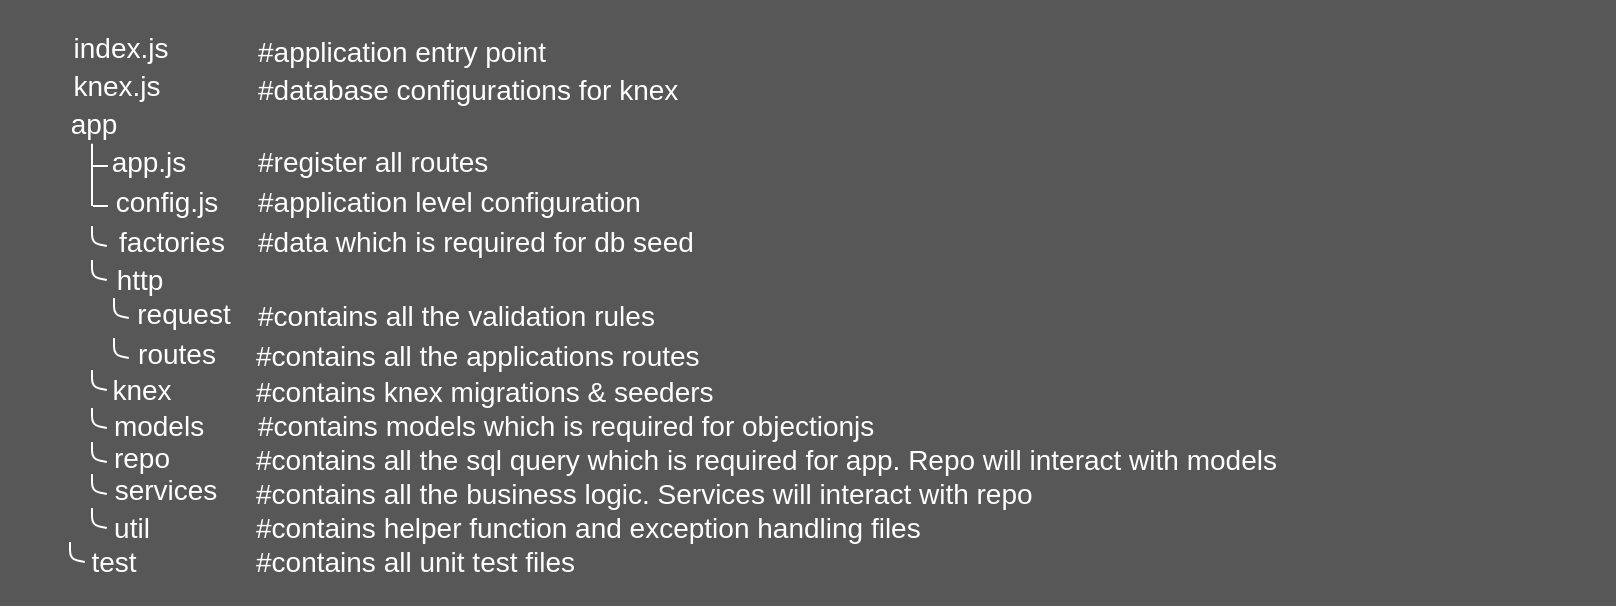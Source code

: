 <mxfile version="10.6.6" type="device"><diagram id="g-JOE12aszC9z9z2kkxg" name="Page-1"><mxGraphModel dx="933" dy="1102" grid="0" gridSize="10" guides="1" tooltips="1" connect="1" arrows="1" fold="1" page="0" pageScale="1" pageWidth="850" pageHeight="1100" background="none" math="0" shadow="0"><root><mxCell id="0"/><mxCell id="1" parent="0"/><mxCell id="FKf92T7PFHApD9ajKV0p-1" value="" style="rounded=0;whiteSpace=wrap;html=1;fillColor=#575757;fontSize=14;fontColor=#BABABA;strokeColor=none;" vertex="1" parent="1"><mxGeometry x="-116" y="-551" width="808" height="303" as="geometry"/></mxCell><mxCell id="FKf92T7PFHApD9ajKV0p-2" value="&lt;font style=&quot;font-size: 14px;&quot; color=&quot;#FFFFFF&quot;&gt;app&lt;/font&gt;" style="text;html=1;strokeColor=none;fillColor=none;align=center;verticalAlign=middle;whiteSpace=wrap;rounded=0;fontSize=14;" vertex="1" parent="1"><mxGeometry x="-89" y="-499" width="40" height="20" as="geometry"/></mxCell><mxCell id="FKf92T7PFHApD9ajKV0p-6" value="&lt;font style=&quot;font-size: 14px;&quot; color=&quot;#FFFFFF&quot;&gt;index&lt;/font&gt;&lt;font style=&quot;font-size: 14px;&quot; color=&quot;#FFFFFF&quot;&gt;.js&lt;/font&gt;" style="text;html=1;strokeColor=none;fillColor=none;align=center;verticalAlign=middle;whiteSpace=wrap;rounded=0;fontSize=14;" vertex="1" parent="1"><mxGeometry x="-82" y="-537" width="53" height="20" as="geometry"/></mxCell><mxCell id="FKf92T7PFHApD9ajKV0p-7" value="" style="group;fontSize=14;" vertex="1" connectable="0" parent="1"><mxGeometry x="-70" y="-444" width="80" height="22" as="geometry"/></mxCell><mxCell id="FKf92T7PFHApD9ajKV0p-3" value="" style="endArrow=none;html=1;fontSize=14;strokeColor=#FFFFFF;strokeWidth=1;exitX=-0.009;exitY=0.602;exitDx=0;exitDy=0;exitPerimeter=0;" edge="1" parent="FKf92T7PFHApD9ajKV0p-7"><mxGeometry width="50" height="50" relative="1" as="geometry"><mxPoint x="7.395" y="16.047" as="sourcePoint"/><mxPoint y="6" as="targetPoint"/><Array as="points"><mxPoint y="14.5"/></Array></mxGeometry></mxCell><mxCell id="FKf92T7PFHApD9ajKV0p-5" value="&lt;font style=&quot;font-size: 14px;&quot; color=&quot;#FFFFFF&quot;&gt;factories&lt;/font&gt;" style="text;html=1;strokeColor=none;fillColor=none;align=center;verticalAlign=middle;whiteSpace=wrap;rounded=0;fontSize=14;" vertex="1" parent="FKf92T7PFHApD9ajKV0p-7"><mxGeometry x="8" y="4" width="64" height="20" as="geometry"/></mxCell><mxCell id="FKf92T7PFHApD9ajKV0p-9" value="" style="endArrow=none;html=1;strokeColor=#FFFFFF;strokeWidth=1;fontSize=14;exitX=0.06;exitY=0.352;exitDx=0;exitDy=0;exitPerimeter=0;" edge="1" parent="1"><mxGeometry width="50" height="50" relative="1" as="geometry"><mxPoint x="-70" y="-479.143" as="sourcePoint"/><mxPoint x="-70" y="-448" as="targetPoint"/></mxGeometry></mxCell><mxCell id="FKf92T7PFHApD9ajKV0p-10" value="&lt;font style=&quot;font-size: 14px;&quot; color=&quot;#FFFFFF&quot;&gt;app.js&lt;/font&gt;" style="text;html=1;strokeColor=none;fillColor=none;align=center;verticalAlign=middle;whiteSpace=wrap;rounded=0;fontSize=14;" vertex="1" parent="1"><mxGeometry x="-68" y="-480" width="53" height="20" as="geometry"/></mxCell><mxCell id="FKf92T7PFHApD9ajKV0p-11" value="&lt;font style=&quot;font-size: 14px;&quot; color=&quot;#FFFFFF&quot;&gt;knex&lt;/font&gt;&lt;font style=&quot;font-size: 14px;&quot; color=&quot;#FFFFFF&quot;&gt;.js&lt;/font&gt;" style="text;html=1;strokeColor=none;fillColor=none;align=center;verticalAlign=middle;whiteSpace=wrap;rounded=0;fontSize=14;" vertex="1" parent="1"><mxGeometry x="-84" y="-518" width="53" height="20" as="geometry"/></mxCell><mxCell id="FKf92T7PFHApD9ajKV0p-12" value="&lt;font style=&quot;font-size: 14px;&quot; color=&quot;#FFFFFF&quot;&gt;config.js&lt;/font&gt;" style="text;html=1;strokeColor=none;fillColor=none;align=center;verticalAlign=middle;whiteSpace=wrap;rounded=0;fontSize=14;" vertex="1" parent="1"><mxGeometry x="-59" y="-460" width="53" height="20" as="geometry"/></mxCell><mxCell id="FKf92T7PFHApD9ajKV0p-13" value="" style="endArrow=none;html=1;strokeColor=#FFFFFF;strokeWidth=1;fontSize=14;" edge="1" parent="1"><mxGeometry width="50" height="50" relative="1" as="geometry"><mxPoint x="-69.5" y="-468" as="sourcePoint"/><mxPoint x="-62" y="-468" as="targetPoint"/></mxGeometry></mxCell><mxCell id="FKf92T7PFHApD9ajKV0p-14" value="" style="endArrow=none;html=1;strokeColor=#FFFFFF;strokeWidth=1;fontSize=14;" edge="1" parent="1"><mxGeometry width="50" height="50" relative="1" as="geometry"><mxPoint x="-69.5" y="-448" as="sourcePoint"/><mxPoint x="-62" y="-448" as="targetPoint"/></mxGeometry></mxCell><mxCell id="FKf92T7PFHApD9ajKV0p-19" value="&lt;font style=&quot;font-size: 14px;&quot; color=&quot;#FFFFFF&quot;&gt;http&lt;/font&gt;" style="text;html=1;strokeColor=none;fillColor=none;align=center;verticalAlign=middle;whiteSpace=wrap;rounded=0;fontSize=14;" vertex="1" parent="1"><mxGeometry x="-62" y="-421" width="32" height="20" as="geometry"/></mxCell><mxCell id="FKf92T7PFHApD9ajKV0p-20" value="" style="endArrow=none;html=1;fontSize=14;strokeColor=#FFFFFF;strokeWidth=1;exitX=-0.009;exitY=0.602;exitDx=0;exitDy=0;exitPerimeter=0;" edge="1" parent="1"><mxGeometry width="50" height="50" relative="1" as="geometry"><mxPoint x="-62.605" y="-410.953" as="sourcePoint"/><mxPoint x="-70" y="-421" as="targetPoint"/><Array as="points"><mxPoint x="-70" y="-412.5"/></Array></mxGeometry></mxCell><mxCell id="FKf92T7PFHApD9ajKV0p-21" value="&lt;font style=&quot;font-size: 14px;&quot; color=&quot;#FFFFFF&quot;&gt;request&lt;/font&gt;" style="text;html=1;strokeColor=none;fillColor=none;align=center;verticalAlign=middle;whiteSpace=wrap;rounded=0;fontSize=14;" vertex="1" parent="1"><mxGeometry x="-52" y="-404" width="56" height="20" as="geometry"/></mxCell><mxCell id="FKf92T7PFHApD9ajKV0p-22" value="" style="endArrow=none;html=1;fontSize=14;strokeColor=#FFFFFF;strokeWidth=1;exitX=-0.009;exitY=0.602;exitDx=0;exitDy=0;exitPerimeter=0;" edge="1" parent="1"><mxGeometry width="50" height="50" relative="1" as="geometry"><mxPoint x="-51.605" y="-391.953" as="sourcePoint"/><mxPoint x="-59" y="-402" as="targetPoint"/><Array as="points"><mxPoint x="-59" y="-393.5"/></Array></mxGeometry></mxCell><mxCell id="FKf92T7PFHApD9ajKV0p-25" value="&lt;font style=&quot;font-size: 14px;&quot; color=&quot;#FFFFFF&quot;&gt;routes&lt;/font&gt;" style="text;html=1;strokeColor=none;fillColor=none;align=center;verticalAlign=middle;whiteSpace=wrap;rounded=0;fontSize=14;" vertex="1" parent="1"><mxGeometry x="-52" y="-384" width="49" height="20" as="geometry"/></mxCell><mxCell id="FKf92T7PFHApD9ajKV0p-26" value="" style="endArrow=none;html=1;fontSize=14;strokeColor=#FFFFFF;strokeWidth=1;exitX=-0.009;exitY=0.602;exitDx=0;exitDy=0;exitPerimeter=0;" edge="1" parent="1"><mxGeometry width="50" height="50" relative="1" as="geometry"><mxPoint x="-51.605" y="-371.953" as="sourcePoint"/><mxPoint x="-59" y="-382" as="targetPoint"/><Array as="points"><mxPoint x="-59" y="-373.5"/></Array></mxGeometry></mxCell><mxCell id="FKf92T7PFHApD9ajKV0p-27" value="&lt;font style=&quot;font-size: 14px;&quot; color=&quot;#FFFFFF&quot;&gt;knex&lt;/font&gt;" style="text;html=1;strokeColor=none;fillColor=none;align=center;verticalAlign=middle;whiteSpace=wrap;rounded=0;fontSize=14;" vertex="1" parent="1"><mxGeometry x="-61" y="-366" width="32" height="20" as="geometry"/></mxCell><mxCell id="FKf92T7PFHApD9ajKV0p-28" value="" style="endArrow=none;html=1;fontSize=14;strokeColor=#FFFFFF;strokeWidth=1;exitX=-0.009;exitY=0.602;exitDx=0;exitDy=0;exitPerimeter=0;" edge="1" parent="1"><mxGeometry width="50" height="50" relative="1" as="geometry"><mxPoint x="-62.605" y="-355.953" as="sourcePoint"/><mxPoint x="-70" y="-366" as="targetPoint"/><Array as="points"><mxPoint x="-70" y="-357.5"/></Array></mxGeometry></mxCell><mxCell id="FKf92T7PFHApD9ajKV0p-29" value="&lt;font style=&quot;font-size: 14px;&quot; color=&quot;#FFFFFF&quot;&gt;models&lt;/font&gt;" style="text;html=1;strokeColor=none;fillColor=none;align=center;verticalAlign=middle;whiteSpace=wrap;rounded=0;fontSize=14;" vertex="1" parent="1"><mxGeometry x="-60" y="-348" width="47" height="20" as="geometry"/></mxCell><mxCell id="FKf92T7PFHApD9ajKV0p-30" value="" style="endArrow=none;html=1;fontSize=14;strokeColor=#FFFFFF;strokeWidth=1;exitX=-0.009;exitY=0.602;exitDx=0;exitDy=0;exitPerimeter=0;" edge="1" parent="1"><mxGeometry width="50" height="50" relative="1" as="geometry"><mxPoint x="-62.605" y="-336.953" as="sourcePoint"/><mxPoint x="-70" y="-347" as="targetPoint"/><Array as="points"><mxPoint x="-70" y="-338.5"/></Array></mxGeometry></mxCell><mxCell id="FKf92T7PFHApD9ajKV0p-32" value="&lt;font style=&quot;font-size: 14px;&quot; color=&quot;#FFFFFF&quot;&gt;repo&lt;/font&gt;" style="text;html=1;strokeColor=none;fillColor=none;align=center;verticalAlign=middle;whiteSpace=wrap;rounded=0;fontSize=14;" vertex="1" parent="1"><mxGeometry x="-61" y="-332" width="32" height="20" as="geometry"/></mxCell><mxCell id="FKf92T7PFHApD9ajKV0p-33" value="" style="endArrow=none;html=1;fontSize=14;strokeColor=#FFFFFF;strokeWidth=1;exitX=-0.009;exitY=0.602;exitDx=0;exitDy=0;exitPerimeter=0;" edge="1" parent="1"><mxGeometry width="50" height="50" relative="1" as="geometry"><mxPoint x="-62.605" y="-319.953" as="sourcePoint"/><mxPoint x="-70" y="-330" as="targetPoint"/><Array as="points"><mxPoint x="-70" y="-321.5"/></Array></mxGeometry></mxCell><mxCell id="FKf92T7PFHApD9ajKV0p-36" value="&lt;font style=&quot;font-size: 14px;&quot; color=&quot;#FFFFFF&quot;&gt;services&lt;/font&gt;" style="text;html=1;strokeColor=none;fillColor=none;align=center;verticalAlign=middle;whiteSpace=wrap;rounded=0;fontSize=14;" vertex="1" parent="1"><mxGeometry x="-61" y="-316" width="56" height="20" as="geometry"/></mxCell><mxCell id="FKf92T7PFHApD9ajKV0p-37" value="" style="endArrow=none;html=1;fontSize=14;strokeColor=#FFFFFF;strokeWidth=1;exitX=-0.009;exitY=0.602;exitDx=0;exitDy=0;exitPerimeter=0;" edge="1" parent="1"><mxGeometry width="50" height="50" relative="1" as="geometry"><mxPoint x="-62.605" y="-303.953" as="sourcePoint"/><mxPoint x="-70" y="-314" as="targetPoint"/><Array as="points"><mxPoint x="-70" y="-305.5"/></Array></mxGeometry></mxCell><mxCell id="FKf92T7PFHApD9ajKV0p-38" value="&lt;font style=&quot;font-size: 14px;&quot; color=&quot;#FFFFFF&quot;&gt;util&lt;/font&gt;" style="text;html=1;strokeColor=none;fillColor=none;align=center;verticalAlign=middle;whiteSpace=wrap;rounded=0;fontSize=14;" vertex="1" parent="1"><mxGeometry x="-61" y="-297" width="22" height="20" as="geometry"/></mxCell><mxCell id="FKf92T7PFHApD9ajKV0p-39" value="" style="endArrow=none;html=1;fontSize=14;strokeColor=#FFFFFF;strokeWidth=1;exitX=-0.009;exitY=0.602;exitDx=0;exitDy=0;exitPerimeter=0;" edge="1" parent="1"><mxGeometry width="50" height="50" relative="1" as="geometry"><mxPoint x="-62.605" y="-286.953" as="sourcePoint"/><mxPoint x="-70" y="-297" as="targetPoint"/><Array as="points"><mxPoint x="-70" y="-288.5"/></Array></mxGeometry></mxCell><mxCell id="FKf92T7PFHApD9ajKV0p-41" value="&lt;div style=&quot;font-size: 14px;&quot; align=&quot;left&quot;&gt;#application entry point&lt;br style=&quot;font-size: 14px;&quot;&gt;&lt;/div&gt;" style="text;html=1;strokeColor=none;fillColor=none;align=left;verticalAlign=middle;whiteSpace=wrap;rounded=0;fontSize=14;fontColor=#FFFFFF;" vertex="1" parent="1"><mxGeometry x="11" y="-535" width="190" height="20" as="geometry"/></mxCell><mxCell id="FKf92T7PFHApD9ajKV0p-42" value="&lt;div style=&quot;font-size: 14px;&quot; align=&quot;left&quot;&gt;#database configurations for knex&lt;br style=&quot;font-size: 14px;&quot;&gt;&lt;/div&gt;" style="text;html=1;strokeColor=none;fillColor=none;align=left;verticalAlign=middle;whiteSpace=wrap;rounded=0;fontSize=14;fontColor=#FFFFFF;" vertex="1" parent="1"><mxGeometry x="11" y="-516" width="263" height="20" as="geometry"/></mxCell><mxCell id="FKf92T7PFHApD9ajKV0p-43" value="&lt;div style=&quot;font-size: 14px;&quot; align=&quot;left&quot;&gt;#register all routes&lt;br style=&quot;font-size: 14px;&quot;&gt;&lt;/div&gt;" style="text;html=1;strokeColor=none;fillColor=none;align=left;verticalAlign=middle;whiteSpace=wrap;rounded=0;fontSize=14;fontColor=#FFFFFF;" vertex="1" parent="1"><mxGeometry x="11" y="-480" width="190" height="20" as="geometry"/></mxCell><mxCell id="FKf92T7PFHApD9ajKV0p-44" value="&lt;div style=&quot;font-size: 14px;&quot; align=&quot;left&quot;&gt;#application level configuration&lt;br style=&quot;font-size: 14px;&quot;&gt;&lt;/div&gt;" style="text;html=1;strokeColor=none;fillColor=none;align=left;verticalAlign=middle;whiteSpace=wrap;rounded=0;fontSize=14;fontColor=#FFFFFF;" vertex="1" parent="1"><mxGeometry x="11" y="-460" width="354" height="20" as="geometry"/></mxCell><mxCell id="FKf92T7PFHApD9ajKV0p-45" value="#data which is required for db seed" style="text;html=1;strokeColor=none;fillColor=none;align=left;verticalAlign=middle;whiteSpace=wrap;rounded=0;fontSize=14;fontColor=#FFFFFF;" vertex="1" parent="1"><mxGeometry x="11" y="-440" width="345" height="20" as="geometry"/></mxCell><mxCell id="FKf92T7PFHApD9ajKV0p-46" value="#contains all the validation rules" style="text;html=1;strokeColor=none;fillColor=none;align=left;verticalAlign=middle;whiteSpace=wrap;rounded=0;fontSize=14;fontColor=#FFFFFF;" vertex="1" parent="1"><mxGeometry x="11" y="-403" width="375" height="20" as="geometry"/></mxCell><mxCell id="FKf92T7PFHApD9ajKV0p-47" value="#contains all the applications routes" style="text;html=1;strokeColor=none;fillColor=none;align=left;verticalAlign=middle;whiteSpace=wrap;rounded=0;fontSize=14;fontColor=#FFFFFF;" vertex="1" parent="1"><mxGeometry x="10" y="-383" width="378" height="20" as="geometry"/></mxCell><mxCell id="FKf92T7PFHApD9ajKV0p-48" value="#contains knex migrations &amp;amp; seeders" style="text;html=1;strokeColor=none;fillColor=none;align=left;verticalAlign=middle;whiteSpace=wrap;rounded=0;fontSize=14;fontColor=#FFFFFF;" vertex="1" parent="1"><mxGeometry x="10" y="-365" width="351" height="20" as="geometry"/></mxCell><mxCell id="FKf92T7PFHApD9ajKV0p-49" value="#contains models which is required for objectionjs" style="text;html=1;strokeColor=none;fillColor=none;align=left;verticalAlign=middle;whiteSpace=wrap;rounded=0;fontSize=14;fontColor=#FFFFFF;" vertex="1" parent="1"><mxGeometry x="11" y="-348" width="461" height="20" as="geometry"/></mxCell><mxCell id="FKf92T7PFHApD9ajKV0p-50" value="#contains all the sql query which is required for app. Repo will interact with models" style="text;html=1;strokeColor=none;fillColor=none;align=left;verticalAlign=middle;whiteSpace=wrap;rounded=0;fontSize=14;fontColor=#FFFFFF;" vertex="1" parent="1"><mxGeometry x="10" y="-331" width="602" height="20" as="geometry"/></mxCell><mxCell id="FKf92T7PFHApD9ajKV0p-51" value="#contains all the business logic. Services will interact with repo" style="text;html=1;strokeColor=none;fillColor=none;align=left;verticalAlign=middle;whiteSpace=wrap;rounded=0;fontSize=14;fontColor=#FFFFFF;" vertex="1" parent="1"><mxGeometry x="10" y="-314" width="484" height="20" as="geometry"/></mxCell><mxCell id="FKf92T7PFHApD9ajKV0p-52" value="#contains helper function and exception handling files&amp;nbsp; " style="text;html=1;strokeColor=none;fillColor=none;align=left;verticalAlign=middle;whiteSpace=wrap;rounded=0;fontSize=14;fontColor=#FFFFFF;" vertex="1" parent="1"><mxGeometry x="10" y="-297" width="457" height="20" as="geometry"/></mxCell><mxCell id="FKf92T7PFHApD9ajKV0p-56" value="&lt;font color=&quot;#FFFFFF&quot;&gt;test&lt;/font&gt;" style="text;html=1;strokeColor=none;fillColor=none;align=center;verticalAlign=middle;whiteSpace=wrap;rounded=0;fontSize=14;" vertex="1" parent="1"><mxGeometry x="-70" y="-280" width="22" height="20" as="geometry"/></mxCell><mxCell id="FKf92T7PFHApD9ajKV0p-57" value="" style="endArrow=none;html=1;fontSize=14;strokeColor=#FFFFFF;strokeWidth=1;exitX=-0.009;exitY=0.602;exitDx=0;exitDy=0;exitPerimeter=0;" edge="1" parent="1"><mxGeometry width="50" height="50" relative="1" as="geometry"><mxPoint x="-73.605" y="-269.953" as="sourcePoint"/><mxPoint x="-81" y="-280" as="targetPoint"/><Array as="points"><mxPoint x="-81" y="-271.5"/></Array></mxGeometry></mxCell><mxCell id="FKf92T7PFHApD9ajKV0p-58" value="#contains all unit test files" style="text;html=1;strokeColor=none;fillColor=none;align=left;verticalAlign=middle;whiteSpace=wrap;rounded=0;fontSize=14;fontColor=#FFFFFF;" vertex="1" parent="1"><mxGeometry x="10" y="-280" width="446" height="20" as="geometry"/></mxCell></root></mxGraphModel></diagram></mxfile>